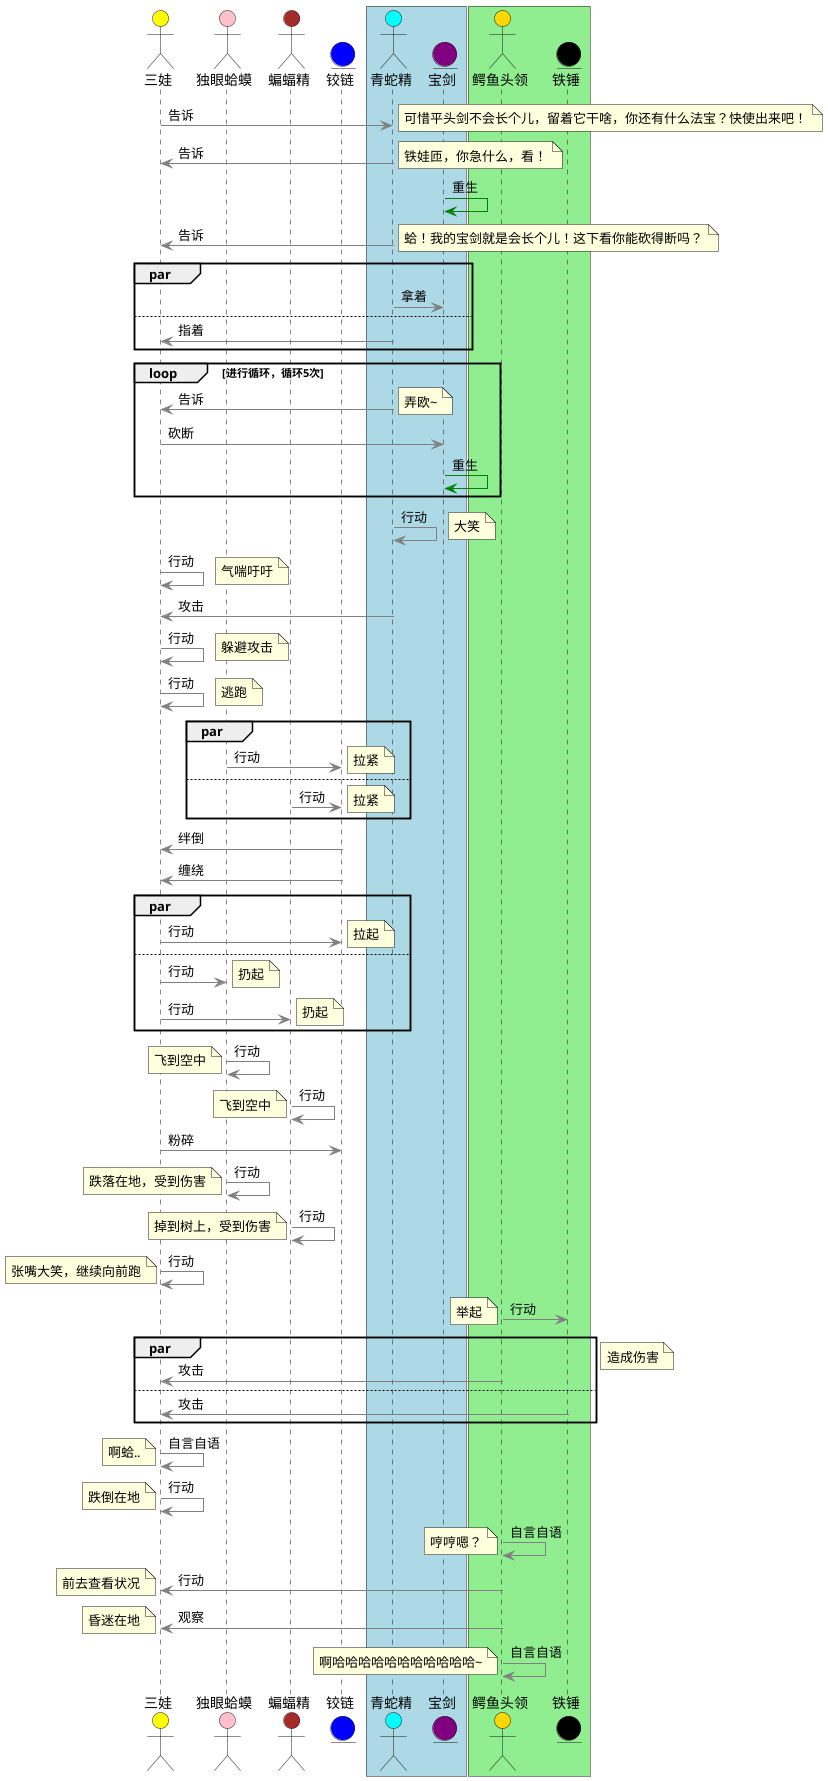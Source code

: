 ' https://www.bilibili.com/video/BV1zQ4y1d7dQ?p=15
' 3:55 ~ 4:55

@startuml 时序图
actor      三娃         as ge_three #Yellow
actor      青蛇精       as greenSnake  #Cyan
actor      鳄鱼头领     as crocodile   #Gold
actor      独眼蛤蟆     as toad #Pink
actor      蝙蝠精       as bat #Brown
entity      宝剑  as sword #Purple
entity      铰链  as chain #Blue
entity      铁锤  as hammer #Black

ge_three-[#Grey]> greenSnake : 告诉
note right
    可惜平头剑不会长个儿，留着它干啥，你还有什么法宝？快使出来吧！
end note

greenSnake -[#Grey]> ge_three : 告诉
note right
    铁娃匝，你急什么，看！
end note

sword -[#Green]> sword : 重生

greenSnake -[#Grey]> ge_three : 告诉
note right
    蛤！我的宝剑就是会长个儿！这下看你能砍得断吗？
end note

box #LightBlue
actor greenSnake
entity sword
end box
par
    greenSnake -[#Grey]> sword : 拿着
    else
    greenSnake -[#Grey]> ge_three :指着
end

loop 进行循环，循环5次
    greenSnake -[#Grey]> ge_three : 告诉
    note right
        弄欧~
    end note
    ge_three -[#Grey]> sword : 砍断
    sword -[#Green]> sword : 重生
end
greenSnake -[#Grey]> greenSnake :行动
note right
        大笑
end note
ge_three -[#Grey]> ge_three : 行动
note right
        气喘吁吁
end note
greenSnake -[#Grey]> ge_three :攻击
ge_three -[#Grey]> ge_three : 行动
note right
        躲避攻击
end note
ge_three -[#Grey]> ge_three : 行动
note right
        逃跑
end note

par
    toad -[#Grey]> chain : 行动
    note right
        拉紧
    end note
    else
    bat -[#Grey]> chain :行动
    note right
        拉紧
    end note
end

chain -[#Grey]> ge_three : 绊倒
chain -[#Grey]> ge_three : 缠绕

par
    ge_three -[#Grey]> chain : 行动
    note right
        拉起
    end note
    else
    ge_three -[#Grey]> toad :行动
    note right
        扔起
    end note
    ge_three -[#Grey]> bat :行动
    note right
        扔起
    end note
end

toad -[#Grey]> toad : 行动
note left
        飞到空中
end note

bat -[#Grey]> bat : 行动
note left
        飞到空中
end note
ge_three -[#Grey]> chain : 粉碎

toad -[#Grey]> toad : 行动
note left
        跌落在地，受到伤害
end note

bat -[#Grey]> bat : 行动
note left
        掉到树上，受到伤害
end note

ge_three -[#Grey]> ge_three : 行动
note left
        张嘴大笑，继续向前跑
end note
box #LightGreen
actor crocodile
entity hammer
end box
crocodile -[#Grey]> hammer : 行动
note left
        举起
end note
par
    crocodile -[#Grey]> ge_three : 攻击
    else
    hammer -[#Grey]> ge_three : 攻击
end
note left
        造成伤害
end note
ge_three -[#Grey]> ge_three : 自言自语
note left
        啊蛤..
end note
ge_three -[#Grey]> ge_three : 行动
note left
        跌倒在地
end note
crocodile -[#Grey]> crocodile : 自言自语
note left
        哼哼嗯？
end note
crocodile -[#Grey]> ge_three : 行动
note left
        前去查看状况
end note
crocodile -[#Grey]> ge_three : 观察
note left
        昏迷在地
end note
crocodile -[#Grey]> crocodile : 自言自语
note left
        啊哈哈哈哈哈哈哈哈哈哈哈~
end note

@enduml
